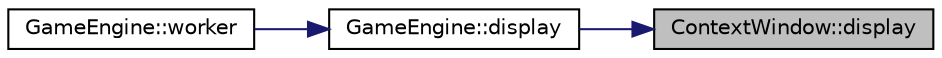 digraph "ContextWindow::display"
{
 // LATEX_PDF_SIZE
  edge [fontname="Helvetica",fontsize="10",labelfontname="Helvetica",labelfontsize="10"];
  node [fontname="Helvetica",fontsize="10",shape=record];
  rankdir="RL";
  Node1 [label="ContextWindow::display",height=0.2,width=0.4,color="black", fillcolor="grey75", style="filled", fontcolor="black",tooltip=" "];
  Node1 -> Node2 [dir="back",color="midnightblue",fontsize="10",style="solid",fontname="Helvetica"];
  Node2 [label="GameEngine::display",height=0.2,width=0.4,color="black", fillcolor="white", style="filled",URL="$class_game_engine.html#acfa98b8be6a8843ec87d8dd3d7b23349",tooltip=" "];
  Node2 -> Node3 [dir="back",color="midnightblue",fontsize="10",style="solid",fontname="Helvetica"];
  Node3 [label="GameEngine::worker",height=0.2,width=0.4,color="black", fillcolor="white", style="filled",URL="$class_game_engine.html#a44499a26d8c95de0bb649f43defd719a",tooltip=" "];
}

